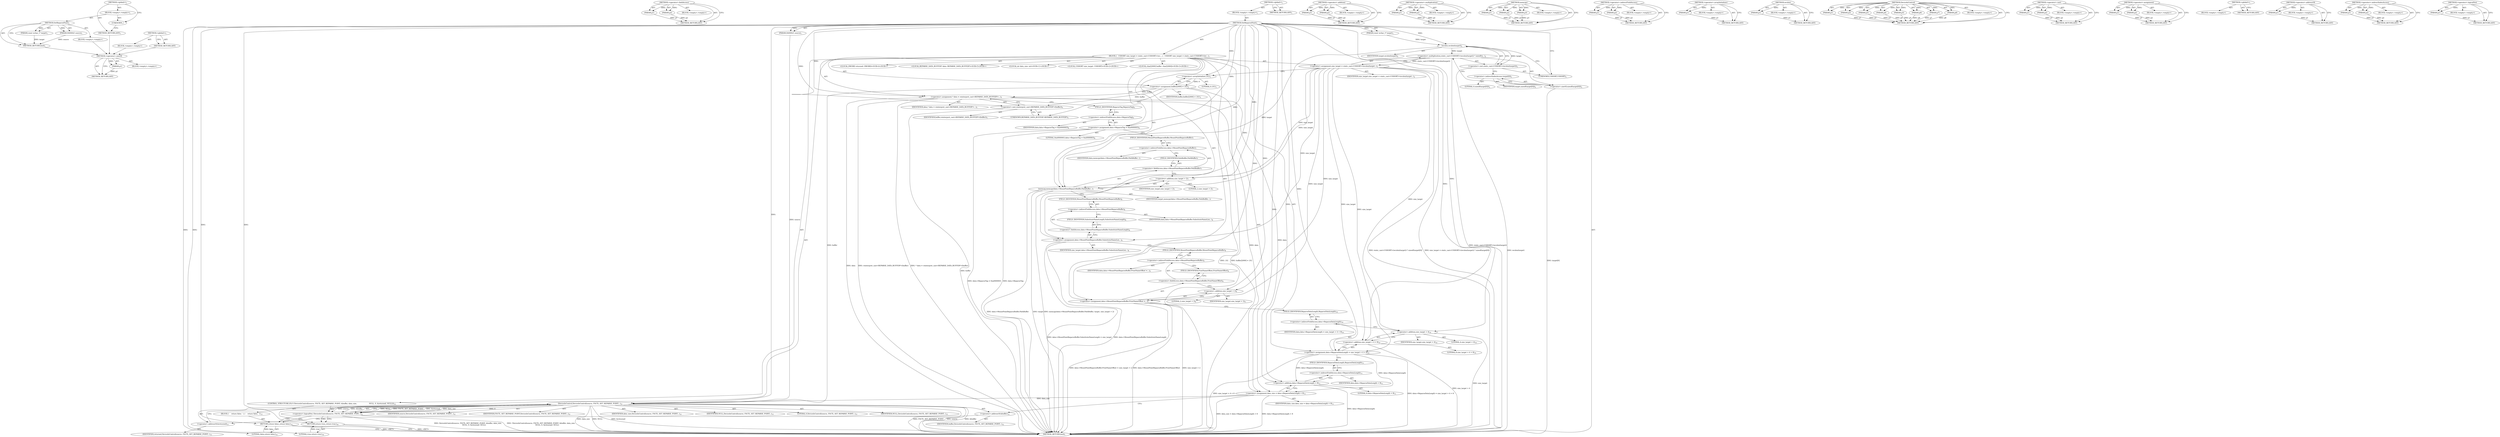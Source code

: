 digraph "&lt;global&gt;" {
vulnerable_152 [label=<(METHOD,&lt;operator&gt;.sizeOf)>];
vulnerable_153 [label=<(PARAM,p1)>];
vulnerable_154 [label=<(BLOCK,&lt;empty&gt;,&lt;empty&gt;)>];
vulnerable_155 [label=<(METHOD_RETURN,ANY)>];
vulnerable_176 [label=<(METHOD,&lt;operator&gt;.fieldAccess)>];
vulnerable_177 [label=<(PARAM,p1)>];
vulnerable_178 [label=<(PARAM,p2)>];
vulnerable_179 [label=<(BLOCK,&lt;empty&gt;,&lt;empty&gt;)>];
vulnerable_180 [label=<(METHOD_RETURN,ANY)>];
vulnerable_6 [label=<(METHOD,&lt;global&gt;)<SUB>1</SUB>>];
vulnerable_7 [label=<(BLOCK,&lt;empty&gt;,&lt;empty&gt;)<SUB>1</SUB>>];
vulnerable_8 [label=<(METHOD,SetReparsePoint)<SUB>1</SUB>>];
vulnerable_9 [label=<(PARAM,HANDLE source)<SUB>1</SUB>>];
vulnerable_10 [label=<(PARAM,const wchar_t* target)<SUB>1</SUB>>];
vulnerable_11 [label=<(BLOCK,{
  USHORT size_target = static_cast&lt;USHORT&gt;(wc...,{
  USHORT size_target = static_cast&lt;USHORT&gt;(wc...)<SUB>1</SUB>>];
vulnerable_12 [label="<(LOCAL,USHORT size_target: USHORT)<SUB>2</SUB>>"];
vulnerable_13 [label=<(&lt;operator&gt;.assignment,size_target = static_cast&lt;USHORT&gt;(wcslen(target...)<SUB>2</SUB>>];
vulnerable_14 [label=<(IDENTIFIER,size_target,size_target = static_cast&lt;USHORT&gt;(wcslen(target...)<SUB>2</SUB>>];
vulnerable_15 [label=<(&lt;operator&gt;.multiplication,static_cast&lt;USHORT&gt;(wcslen(target)) * sizeof(ta...)<SUB>2</SUB>>];
vulnerable_16 [label=<(&lt;operator&gt;.cast,static_cast&lt;USHORT&gt;(wcslen(target)))<SUB>2</SUB>>];
vulnerable_17 [label=<(UNKNOWN,USHORT,USHORT)<SUB>2</SUB>>];
vulnerable_18 [label=<(wcslen,wcslen(target))<SUB>2</SUB>>];
vulnerable_19 [label=<(IDENTIFIER,target,wcslen(target))<SUB>2</SUB>>];
vulnerable_20 [label=<(&lt;operator&gt;.sizeOf,sizeof(target[0]))<SUB>2</SUB>>];
vulnerable_21 [label=<(&lt;operator&gt;.indirectIndexAccess,target[0])<SUB>2</SUB>>];
vulnerable_22 [label=<(IDENTIFIER,target,sizeof(target[0]))<SUB>2</SUB>>];
vulnerable_23 [label=<(LITERAL,0,sizeof(target[0]))<SUB>2</SUB>>];
vulnerable_24 [label="<(LOCAL,char[2000] buffer: char[2000])<SUB>3</SUB>>"];
vulnerable_25 [label=<(&lt;operator&gt;.assignment,buffer[2000] = {0})<SUB>3</SUB>>];
vulnerable_26 [label=<(IDENTIFIER,buffer,buffer[2000] = {0})<SUB>3</SUB>>];
vulnerable_27 [label=<(&lt;operator&gt;.arrayInitializer,{0})<SUB>3</SUB>>];
vulnerable_28 [label=<(LITERAL,0,{0})<SUB>3</SUB>>];
vulnerable_29 [label="<(LOCAL,DWORD returned: DWORD)<SUB>4</SUB>>"];
vulnerable_30 [label="<(LOCAL,REPARSE_DATA_BUFFER* data: REPARSE_DATA_BUFFER*)<SUB>5</SUB>>"];
vulnerable_31 [label=<(&lt;operator&gt;.assignment,* data = reinterpret_cast&lt;REPARSE_DATA_BUFFER*&gt;...)<SUB>5</SUB>>];
vulnerable_32 [label=<(IDENTIFIER,data,* data = reinterpret_cast&lt;REPARSE_DATA_BUFFER*&gt;...)<SUB>5</SUB>>];
vulnerable_33 [label=<(&lt;operator&gt;.cast,reinterpret_cast&lt;REPARSE_DATA_BUFFER*&gt;(buffer))<SUB>5</SUB>>];
vulnerable_34 [label=<(UNKNOWN,REPARSE_DATA_BUFFER*,REPARSE_DATA_BUFFER*)<SUB>5</SUB>>];
vulnerable_35 [label=<(IDENTIFIER,buffer,reinterpret_cast&lt;REPARSE_DATA_BUFFER*&gt;(buffer))<SUB>5</SUB>>];
vulnerable_36 [label=<(&lt;operator&gt;.assignment,data-&gt;ReparseTag = 0xa0000003)<SUB>6</SUB>>];
vulnerable_37 [label=<(&lt;operator&gt;.indirectFieldAccess,data-&gt;ReparseTag)<SUB>6</SUB>>];
vulnerable_38 [label=<(IDENTIFIER,data,data-&gt;ReparseTag = 0xa0000003)<SUB>6</SUB>>];
vulnerable_39 [label=<(FIELD_IDENTIFIER,ReparseTag,ReparseTag)<SUB>6</SUB>>];
vulnerable_40 [label=<(LITERAL,0xa0000003,data-&gt;ReparseTag = 0xa0000003)<SUB>6</SUB>>];
vulnerable_41 [label=<(memcpy,memcpy(data-&gt;MountPointReparseBuffer.PathBuffer...)<SUB>7</SUB>>];
vulnerable_42 [label=<(&lt;operator&gt;.fieldAccess,data-&gt;MountPointReparseBuffer.PathBuffer)<SUB>7</SUB>>];
vulnerable_43 [label=<(&lt;operator&gt;.indirectFieldAccess,data-&gt;MountPointReparseBuffer)<SUB>7</SUB>>];
vulnerable_44 [label=<(IDENTIFIER,data,memcpy(data-&gt;MountPointReparseBuffer.PathBuffer...)<SUB>7</SUB>>];
vulnerable_45 [label=<(FIELD_IDENTIFIER,MountPointReparseBuffer,MountPointReparseBuffer)<SUB>7</SUB>>];
vulnerable_46 [label=<(FIELD_IDENTIFIER,PathBuffer,PathBuffer)<SUB>7</SUB>>];
vulnerable_47 [label=<(IDENTIFIER,target,memcpy(data-&gt;MountPointReparseBuffer.PathBuffer...)<SUB>7</SUB>>];
vulnerable_48 [label=<(&lt;operator&gt;.addition,size_target + 2)<SUB>7</SUB>>];
vulnerable_49 [label=<(IDENTIFIER,size_target,size_target + 2)<SUB>7</SUB>>];
vulnerable_50 [label=<(LITERAL,2,size_target + 2)<SUB>7</SUB>>];
vulnerable_51 [label=<(&lt;operator&gt;.assignment,data-&gt;MountPointReparseBuffer.SubstituteNameLen...)<SUB>8</SUB>>];
vulnerable_52 [label=<(&lt;operator&gt;.fieldAccess,data-&gt;MountPointReparseBuffer.SubstituteNameLength)<SUB>8</SUB>>];
vulnerable_53 [label=<(&lt;operator&gt;.indirectFieldAccess,data-&gt;MountPointReparseBuffer)<SUB>8</SUB>>];
vulnerable_54 [label=<(IDENTIFIER,data,data-&gt;MountPointReparseBuffer.SubstituteNameLen...)<SUB>8</SUB>>];
vulnerable_55 [label=<(FIELD_IDENTIFIER,MountPointReparseBuffer,MountPointReparseBuffer)<SUB>8</SUB>>];
vulnerable_56 [label=<(FIELD_IDENTIFIER,SubstituteNameLength,SubstituteNameLength)<SUB>8</SUB>>];
vulnerable_57 [label=<(IDENTIFIER,size_target,data-&gt;MountPointReparseBuffer.SubstituteNameLen...)<SUB>8</SUB>>];
vulnerable_58 [label=<(&lt;operator&gt;.assignment,data-&gt;MountPointReparseBuffer.PrintNameOffset =...)<SUB>9</SUB>>];
vulnerable_59 [label=<(&lt;operator&gt;.fieldAccess,data-&gt;MountPointReparseBuffer.PrintNameOffset)<SUB>9</SUB>>];
vulnerable_60 [label=<(&lt;operator&gt;.indirectFieldAccess,data-&gt;MountPointReparseBuffer)<SUB>9</SUB>>];
vulnerable_61 [label=<(IDENTIFIER,data,data-&gt;MountPointReparseBuffer.PrintNameOffset =...)<SUB>9</SUB>>];
vulnerable_62 [label=<(FIELD_IDENTIFIER,MountPointReparseBuffer,MountPointReparseBuffer)<SUB>9</SUB>>];
vulnerable_63 [label=<(FIELD_IDENTIFIER,PrintNameOffset,PrintNameOffset)<SUB>9</SUB>>];
vulnerable_64 [label=<(&lt;operator&gt;.addition,size_target + 2)<SUB>9</SUB>>];
vulnerable_65 [label=<(IDENTIFIER,size_target,size_target + 2)<SUB>9</SUB>>];
vulnerable_66 [label=<(LITERAL,2,size_target + 2)<SUB>9</SUB>>];
vulnerable_67 [label=<(&lt;operator&gt;.assignment,data-&gt;ReparseDataLength = size_target + 4 + 8)<SUB>10</SUB>>];
vulnerable_68 [label=<(&lt;operator&gt;.indirectFieldAccess,data-&gt;ReparseDataLength)<SUB>10</SUB>>];
vulnerable_69 [label=<(IDENTIFIER,data,data-&gt;ReparseDataLength = size_target + 4 + 8)<SUB>10</SUB>>];
vulnerable_70 [label=<(FIELD_IDENTIFIER,ReparseDataLength,ReparseDataLength)<SUB>10</SUB>>];
vulnerable_71 [label=<(&lt;operator&gt;.addition,size_target + 4 + 8)<SUB>10</SUB>>];
vulnerable_72 [label=<(&lt;operator&gt;.addition,size_target + 4)<SUB>10</SUB>>];
vulnerable_73 [label=<(IDENTIFIER,size_target,size_target + 4)<SUB>10</SUB>>];
vulnerable_74 [label=<(LITERAL,4,size_target + 4)<SUB>10</SUB>>];
vulnerable_75 [label=<(LITERAL,8,size_target + 4 + 8)<SUB>10</SUB>>];
vulnerable_76 [label="<(LOCAL,int data_size: int)<SUB>11</SUB>>"];
vulnerable_77 [label=<(&lt;operator&gt;.assignment,data_size = data-&gt;ReparseDataLength + 8)<SUB>11</SUB>>];
vulnerable_78 [label=<(IDENTIFIER,data_size,data_size = data-&gt;ReparseDataLength + 8)<SUB>11</SUB>>];
vulnerable_79 [label=<(&lt;operator&gt;.addition,data-&gt;ReparseDataLength + 8)<SUB>11</SUB>>];
vulnerable_80 [label=<(&lt;operator&gt;.indirectFieldAccess,data-&gt;ReparseDataLength)<SUB>11</SUB>>];
vulnerable_81 [label=<(IDENTIFIER,data,data-&gt;ReparseDataLength + 8)<SUB>11</SUB>>];
vulnerable_82 [label=<(FIELD_IDENTIFIER,ReparseDataLength,ReparseDataLength)<SUB>11</SUB>>];
vulnerable_83 [label=<(LITERAL,8,data-&gt;ReparseDataLength + 8)<SUB>11</SUB>>];
vulnerable_84 [label=<(CONTROL_STRUCTURE,IF,if (!DeviceIoControl(source, FSCTL_SET_REPARSE_POINT, &amp;buffer, data_size,
                       NULL, 0, &amp;returned, NULL)))<SUB>12</SUB>>];
vulnerable_85 [label=<(&lt;operator&gt;.logicalNot,!DeviceIoControl(source, FSCTL_SET_REPARSE_POIN...)<SUB>12</SUB>>];
vulnerable_86 [label=<(DeviceIoControl,DeviceIoControl(source, FSCTL_SET_REPARSE_POINT...)<SUB>12</SUB>>];
vulnerable_87 [label=<(IDENTIFIER,source,DeviceIoControl(source, FSCTL_SET_REPARSE_POINT...)<SUB>12</SUB>>];
vulnerable_88 [label=<(IDENTIFIER,FSCTL_SET_REPARSE_POINT,DeviceIoControl(source, FSCTL_SET_REPARSE_POINT...)<SUB>12</SUB>>];
vulnerable_89 [label=<(&lt;operator&gt;.addressOf,&amp;buffer)<SUB>12</SUB>>];
vulnerable_90 [label=<(IDENTIFIER,buffer,DeviceIoControl(source, FSCTL_SET_REPARSE_POINT...)<SUB>12</SUB>>];
vulnerable_91 [label=<(IDENTIFIER,data_size,DeviceIoControl(source, FSCTL_SET_REPARSE_POINT...)<SUB>12</SUB>>];
vulnerable_92 [label=<(IDENTIFIER,NULL,DeviceIoControl(source, FSCTL_SET_REPARSE_POINT...)<SUB>13</SUB>>];
vulnerable_93 [label=<(LITERAL,0,DeviceIoControl(source, FSCTL_SET_REPARSE_POINT...)<SUB>13</SUB>>];
vulnerable_94 [label=<(&lt;operator&gt;.addressOf,&amp;returned)<SUB>13</SUB>>];
vulnerable_95 [label=<(IDENTIFIER,returned,DeviceIoControl(source, FSCTL_SET_REPARSE_POINT...)<SUB>13</SUB>>];
vulnerable_96 [label=<(IDENTIFIER,NULL,DeviceIoControl(source, FSCTL_SET_REPARSE_POINT...)<SUB>13</SUB>>];
vulnerable_97 [label=<(BLOCK,{
    return false;
  },{
    return false;
  })<SUB>13</SUB>>];
vulnerable_98 [label=<(RETURN,return false;,return false;)<SUB>14</SUB>>];
vulnerable_99 [label=<(LITERAL,false,return false;)<SUB>14</SUB>>];
vulnerable_100 [label=<(RETURN,return true;,return true;)<SUB>16</SUB>>];
vulnerable_101 [label=<(LITERAL,true,return true;)<SUB>16</SUB>>];
vulnerable_102 [label=<(METHOD_RETURN,bool)<SUB>1</SUB>>];
vulnerable_104 [label=<(METHOD_RETURN,ANY)<SUB>1</SUB>>];
vulnerable_181 [label=<(METHOD,&lt;operator&gt;.addition)>];
vulnerable_182 [label=<(PARAM,p1)>];
vulnerable_183 [label=<(PARAM,p2)>];
vulnerable_184 [label=<(BLOCK,&lt;empty&gt;,&lt;empty&gt;)>];
vulnerable_185 [label=<(METHOD_RETURN,ANY)>];
vulnerable_138 [label=<(METHOD,&lt;operator&gt;.multiplication)>];
vulnerable_139 [label=<(PARAM,p1)>];
vulnerable_140 [label=<(PARAM,p2)>];
vulnerable_141 [label=<(BLOCK,&lt;empty&gt;,&lt;empty&gt;)>];
vulnerable_142 [label=<(METHOD_RETURN,ANY)>];
vulnerable_170 [label=<(METHOD,memcpy)>];
vulnerable_171 [label=<(PARAM,p1)>];
vulnerable_172 [label=<(PARAM,p2)>];
vulnerable_173 [label=<(PARAM,p3)>];
vulnerable_174 [label=<(BLOCK,&lt;empty&gt;,&lt;empty&gt;)>];
vulnerable_175 [label=<(METHOD_RETURN,ANY)>];
vulnerable_165 [label=<(METHOD,&lt;operator&gt;.indirectFieldAccess)>];
vulnerable_166 [label=<(PARAM,p1)>];
vulnerable_167 [label=<(PARAM,p2)>];
vulnerable_168 [label=<(BLOCK,&lt;empty&gt;,&lt;empty&gt;)>];
vulnerable_169 [label=<(METHOD_RETURN,ANY)>];
vulnerable_161 [label=<(METHOD,&lt;operator&gt;.arrayInitializer)>];
vulnerable_162 [label=<(PARAM,p1)>];
vulnerable_163 [label=<(BLOCK,&lt;empty&gt;,&lt;empty&gt;)>];
vulnerable_164 [label=<(METHOD_RETURN,ANY)>];
vulnerable_148 [label=<(METHOD,wcslen)>];
vulnerable_149 [label=<(PARAM,p1)>];
vulnerable_150 [label=<(BLOCK,&lt;empty&gt;,&lt;empty&gt;)>];
vulnerable_151 [label=<(METHOD_RETURN,ANY)>];
vulnerable_190 [label=<(METHOD,DeviceIoControl)>];
vulnerable_191 [label=<(PARAM,p1)>];
vulnerable_192 [label=<(PARAM,p2)>];
vulnerable_193 [label=<(PARAM,p3)>];
vulnerable_194 [label=<(PARAM,p4)>];
vulnerable_195 [label=<(PARAM,p5)>];
vulnerable_196 [label=<(PARAM,p6)>];
vulnerable_197 [label=<(PARAM,p7)>];
vulnerable_198 [label=<(PARAM,p8)>];
vulnerable_199 [label=<(BLOCK,&lt;empty&gt;,&lt;empty&gt;)>];
vulnerable_200 [label=<(METHOD_RETURN,ANY)>];
vulnerable_143 [label=<(METHOD,&lt;operator&gt;.cast)>];
vulnerable_144 [label=<(PARAM,p1)>];
vulnerable_145 [label=<(PARAM,p2)>];
vulnerable_146 [label=<(BLOCK,&lt;empty&gt;,&lt;empty&gt;)>];
vulnerable_147 [label=<(METHOD_RETURN,ANY)>];
vulnerable_133 [label=<(METHOD,&lt;operator&gt;.assignment)>];
vulnerable_134 [label=<(PARAM,p1)>];
vulnerable_135 [label=<(PARAM,p2)>];
vulnerable_136 [label=<(BLOCK,&lt;empty&gt;,&lt;empty&gt;)>];
vulnerable_137 [label=<(METHOD_RETURN,ANY)>];
vulnerable_127 [label=<(METHOD,&lt;global&gt;)<SUB>1</SUB>>];
vulnerable_128 [label=<(BLOCK,&lt;empty&gt;,&lt;empty&gt;)>];
vulnerable_129 [label=<(METHOD_RETURN,ANY)>];
vulnerable_201 [label=<(METHOD,&lt;operator&gt;.addressOf)>];
vulnerable_202 [label=<(PARAM,p1)>];
vulnerable_203 [label=<(BLOCK,&lt;empty&gt;,&lt;empty&gt;)>];
vulnerable_204 [label=<(METHOD_RETURN,ANY)>];
vulnerable_156 [label=<(METHOD,&lt;operator&gt;.indirectIndexAccess)>];
vulnerable_157 [label=<(PARAM,p1)>];
vulnerable_158 [label=<(PARAM,p2)>];
vulnerable_159 [label=<(BLOCK,&lt;empty&gt;,&lt;empty&gt;)>];
vulnerable_160 [label=<(METHOD_RETURN,ANY)>];
vulnerable_186 [label=<(METHOD,&lt;operator&gt;.logicalNot)>];
vulnerable_187 [label=<(PARAM,p1)>];
vulnerable_188 [label=<(BLOCK,&lt;empty&gt;,&lt;empty&gt;)>];
vulnerable_189 [label=<(METHOD_RETURN,ANY)>];
fixed_6 [label=<(METHOD,&lt;global&gt;)<SUB>1</SUB>>];
fixed_7 [label=<(BLOCK,&lt;empty&gt;,&lt;empty&gt;)<SUB>1</SUB>>];
fixed_8 [label=<(METHOD,SetReparsePoint)<SUB>1</SUB>>];
fixed_9 [label=<(PARAM,HANDLE source)<SUB>1</SUB>>];
fixed_10 [label=<(PARAM,const wchar_t* target)<SUB>1</SUB>>];
fixed_11 [label=<(BLOCK,&lt;empty&gt;,&lt;empty&gt;)>];
fixed_12 [label=<(METHOD_RETURN,bool)<SUB>1</SUB>>];
fixed_14 [label=<(UNKNOWN,,)>];
fixed_15 [label=<(METHOD_RETURN,ANY)<SUB>1</SUB>>];
fixed_28 [label=<(METHOD,&lt;global&gt;)<SUB>1</SUB>>];
fixed_29 [label=<(BLOCK,&lt;empty&gt;,&lt;empty&gt;)>];
fixed_30 [label=<(METHOD_RETURN,ANY)>];
vulnerable_152 -> vulnerable_153  [key=0, label="AST: "];
vulnerable_152 -> vulnerable_153  [key=1, label="DDG: "];
vulnerable_152 -> vulnerable_154  [key=0, label="AST: "];
vulnerable_152 -> vulnerable_155  [key=0, label="AST: "];
vulnerable_152 -> vulnerable_155  [key=1, label="CFG: "];
vulnerable_153 -> vulnerable_155  [key=0, label="DDG: p1"];
vulnerable_176 -> vulnerable_177  [key=0, label="AST: "];
vulnerable_176 -> vulnerable_177  [key=1, label="DDG: "];
vulnerable_176 -> vulnerable_179  [key=0, label="AST: "];
vulnerable_176 -> vulnerable_178  [key=0, label="AST: "];
vulnerable_176 -> vulnerable_178  [key=1, label="DDG: "];
vulnerable_176 -> vulnerable_180  [key=0, label="AST: "];
vulnerable_176 -> vulnerable_180  [key=1, label="CFG: "];
vulnerable_177 -> vulnerable_180  [key=0, label="DDG: p1"];
vulnerable_178 -> vulnerable_180  [key=0, label="DDG: p2"];
vulnerable_6 -> vulnerable_7  [key=0, label="AST: "];
vulnerable_6 -> vulnerable_104  [key=0, label="AST: "];
vulnerable_6 -> vulnerable_104  [key=1, label="CFG: "];
vulnerable_7 -> vulnerable_8  [key=0, label="AST: "];
vulnerable_8 -> vulnerable_9  [key=0, label="AST: "];
vulnerable_8 -> vulnerable_9  [key=1, label="DDG: "];
vulnerable_8 -> vulnerable_10  [key=0, label="AST: "];
vulnerable_8 -> vulnerable_10  [key=1, label="DDG: "];
vulnerable_8 -> vulnerable_11  [key=0, label="AST: "];
vulnerable_8 -> vulnerable_102  [key=0, label="AST: "];
vulnerable_8 -> vulnerable_17  [key=0, label="CFG: "];
vulnerable_8 -> vulnerable_31  [key=0, label="DDG: "];
vulnerable_8 -> vulnerable_36  [key=0, label="DDG: "];
vulnerable_8 -> vulnerable_51  [key=0, label="DDG: "];
vulnerable_8 -> vulnerable_58  [key=0, label="DDG: "];
vulnerable_8 -> vulnerable_67  [key=0, label="DDG: "];
vulnerable_8 -> vulnerable_77  [key=0, label="DDG: "];
vulnerable_8 -> vulnerable_100  [key=0, label="DDG: "];
vulnerable_8 -> vulnerable_41  [key=0, label="DDG: "];
vulnerable_8 -> vulnerable_101  [key=0, label="DDG: "];
vulnerable_8 -> vulnerable_27  [key=0, label="DDG: "];
vulnerable_8 -> vulnerable_33  [key=0, label="DDG: "];
vulnerable_8 -> vulnerable_48  [key=0, label="DDG: "];
vulnerable_8 -> vulnerable_64  [key=0, label="DDG: "];
vulnerable_8 -> vulnerable_71  [key=0, label="DDG: "];
vulnerable_8 -> vulnerable_79  [key=0, label="DDG: "];
vulnerable_8 -> vulnerable_98  [key=0, label="DDG: "];
vulnerable_8 -> vulnerable_72  [key=0, label="DDG: "];
vulnerable_8 -> vulnerable_86  [key=0, label="DDG: "];
vulnerable_8 -> vulnerable_99  [key=0, label="DDG: "];
vulnerable_8 -> vulnerable_18  [key=0, label="DDG: "];
vulnerable_9 -> vulnerable_86  [key=0, label="DDG: source"];
vulnerable_10 -> vulnerable_18  [key=0, label="DDG: target"];
vulnerable_11 -> vulnerable_12  [key=0, label="AST: "];
vulnerable_11 -> vulnerable_13  [key=0, label="AST: "];
vulnerable_11 -> vulnerable_24  [key=0, label="AST: "];
vulnerable_11 -> vulnerable_25  [key=0, label="AST: "];
vulnerable_11 -> vulnerable_29  [key=0, label="AST: "];
vulnerable_11 -> vulnerable_30  [key=0, label="AST: "];
vulnerable_11 -> vulnerable_31  [key=0, label="AST: "];
vulnerable_11 -> vulnerable_36  [key=0, label="AST: "];
vulnerable_11 -> vulnerable_41  [key=0, label="AST: "];
vulnerable_11 -> vulnerable_51  [key=0, label="AST: "];
vulnerable_11 -> vulnerable_58  [key=0, label="AST: "];
vulnerable_11 -> vulnerable_67  [key=0, label="AST: "];
vulnerable_11 -> vulnerable_76  [key=0, label="AST: "];
vulnerable_11 -> vulnerable_77  [key=0, label="AST: "];
vulnerable_11 -> vulnerable_84  [key=0, label="AST: "];
vulnerable_11 -> vulnerable_100  [key=0, label="AST: "];
vulnerable_13 -> vulnerable_14  [key=0, label="AST: "];
vulnerable_13 -> vulnerable_15  [key=0, label="AST: "];
vulnerable_13 -> vulnerable_27  [key=0, label="CFG: "];
vulnerable_13 -> vulnerable_102  [key=0, label="DDG: static_cast&lt;USHORT&gt;(wcslen(target)) * sizeof(target[0])"];
vulnerable_13 -> vulnerable_102  [key=1, label="DDG: size_target = static_cast&lt;USHORT&gt;(wcslen(target)) * sizeof(target[0])"];
vulnerable_13 -> vulnerable_51  [key=0, label="DDG: size_target"];
vulnerable_13 -> vulnerable_58  [key=0, label="DDG: size_target"];
vulnerable_13 -> vulnerable_67  [key=0, label="DDG: size_target"];
vulnerable_13 -> vulnerable_41  [key=0, label="DDG: size_target"];
vulnerable_13 -> vulnerable_48  [key=0, label="DDG: size_target"];
vulnerable_13 -> vulnerable_64  [key=0, label="DDG: size_target"];
vulnerable_13 -> vulnerable_71  [key=0, label="DDG: size_target"];
vulnerable_13 -> vulnerable_72  [key=0, label="DDG: size_target"];
vulnerable_15 -> vulnerable_16  [key=0, label="AST: "];
vulnerable_15 -> vulnerable_20  [key=0, label="AST: "];
vulnerable_15 -> vulnerable_13  [key=0, label="CFG: "];
vulnerable_15 -> vulnerable_13  [key=1, label="DDG: static_cast&lt;USHORT&gt;(wcslen(target))"];
vulnerable_15 -> vulnerable_102  [key=0, label="DDG: static_cast&lt;USHORT&gt;(wcslen(target))"];
vulnerable_16 -> vulnerable_17  [key=0, label="AST: "];
vulnerable_16 -> vulnerable_18  [key=0, label="AST: "];
vulnerable_16 -> vulnerable_21  [key=0, label="CFG: "];
vulnerable_16 -> vulnerable_102  [key=0, label="DDG: wcslen(target)"];
vulnerable_17 -> vulnerable_18  [key=0, label="CFG: "];
vulnerable_18 -> vulnerable_19  [key=0, label="AST: "];
vulnerable_18 -> vulnerable_16  [key=0, label="CFG: "];
vulnerable_18 -> vulnerable_16  [key=1, label="DDG: target"];
vulnerable_18 -> vulnerable_41  [key=0, label="DDG: target"];
vulnerable_18 -> vulnerable_15  [key=0, label="DDG: target"];
vulnerable_20 -> vulnerable_21  [key=0, label="AST: "];
vulnerable_20 -> vulnerable_15  [key=0, label="CFG: "];
vulnerable_20 -> vulnerable_102  [key=0, label="DDG: target[0]"];
vulnerable_21 -> vulnerable_22  [key=0, label="AST: "];
vulnerable_21 -> vulnerable_23  [key=0, label="AST: "];
vulnerable_21 -> vulnerable_20  [key=0, label="CFG: "];
vulnerable_25 -> vulnerable_26  [key=0, label="AST: "];
vulnerable_25 -> vulnerable_27  [key=0, label="AST: "];
vulnerable_25 -> vulnerable_34  [key=0, label="CFG: "];
vulnerable_25 -> vulnerable_102  [key=0, label="DDG: {0}"];
vulnerable_25 -> vulnerable_102  [key=1, label="DDG: buffer[2000] = {0}"];
vulnerable_25 -> vulnerable_31  [key=0, label="DDG: buffer"];
vulnerable_25 -> vulnerable_33  [key=0, label="DDG: buffer"];
vulnerable_25 -> vulnerable_86  [key=0, label="DDG: buffer"];
vulnerable_27 -> vulnerable_28  [key=0, label="AST: "];
vulnerable_27 -> vulnerable_25  [key=0, label="CFG: "];
vulnerable_27 -> vulnerable_25  [key=1, label="DDG: 0"];
vulnerable_31 -> vulnerable_32  [key=0, label="AST: "];
vulnerable_31 -> vulnerable_33  [key=0, label="AST: "];
vulnerable_31 -> vulnerable_39  [key=0, label="CFG: "];
vulnerable_31 -> vulnerable_102  [key=0, label="DDG: data"];
vulnerable_31 -> vulnerable_102  [key=1, label="DDG: reinterpret_cast&lt;REPARSE_DATA_BUFFER*&gt;(buffer)"];
vulnerable_31 -> vulnerable_102  [key=2, label="DDG: * data = reinterpret_cast&lt;REPARSE_DATA_BUFFER*&gt;(buffer)"];
vulnerable_31 -> vulnerable_77  [key=0, label="DDG: data"];
vulnerable_31 -> vulnerable_79  [key=0, label="DDG: data"];
vulnerable_33 -> vulnerable_34  [key=0, label="AST: "];
vulnerable_33 -> vulnerable_35  [key=0, label="AST: "];
vulnerable_33 -> vulnerable_31  [key=0, label="CFG: "];
vulnerable_33 -> vulnerable_102  [key=0, label="DDG: buffer"];
vulnerable_34 -> vulnerable_33  [key=0, label="CFG: "];
vulnerable_36 -> vulnerable_37  [key=0, label="AST: "];
vulnerable_36 -> vulnerable_40  [key=0, label="AST: "];
vulnerable_36 -> vulnerable_45  [key=0, label="CFG: "];
vulnerable_36 -> vulnerable_102  [key=0, label="DDG: data-&gt;ReparseTag"];
vulnerable_36 -> vulnerable_102  [key=1, label="DDG: data-&gt;ReparseTag = 0xa0000003"];
vulnerable_37 -> vulnerable_38  [key=0, label="AST: "];
vulnerable_37 -> vulnerable_39  [key=0, label="AST: "];
vulnerable_37 -> vulnerable_36  [key=0, label="CFG: "];
vulnerable_39 -> vulnerable_37  [key=0, label="CFG: "];
vulnerable_41 -> vulnerable_42  [key=0, label="AST: "];
vulnerable_41 -> vulnerable_47  [key=0, label="AST: "];
vulnerable_41 -> vulnerable_48  [key=0, label="AST: "];
vulnerable_41 -> vulnerable_55  [key=0, label="CFG: "];
vulnerable_41 -> vulnerable_102  [key=0, label="DDG: data-&gt;MountPointReparseBuffer.PathBuffer"];
vulnerable_41 -> vulnerable_102  [key=1, label="DDG: target"];
vulnerable_41 -> vulnerable_102  [key=2, label="DDG: memcpy(data-&gt;MountPointReparseBuffer.PathBuffer, target, size_target + 2)"];
vulnerable_42 -> vulnerable_43  [key=0, label="AST: "];
vulnerable_42 -> vulnerable_46  [key=0, label="AST: "];
vulnerable_42 -> vulnerable_48  [key=0, label="CFG: "];
vulnerable_43 -> vulnerable_44  [key=0, label="AST: "];
vulnerable_43 -> vulnerable_45  [key=0, label="AST: "];
vulnerable_43 -> vulnerable_46  [key=0, label="CFG: "];
vulnerable_45 -> vulnerable_43  [key=0, label="CFG: "];
vulnerable_46 -> vulnerable_42  [key=0, label="CFG: "];
vulnerable_48 -> vulnerable_49  [key=0, label="AST: "];
vulnerable_48 -> vulnerable_50  [key=0, label="AST: "];
vulnerable_48 -> vulnerable_41  [key=0, label="CFG: "];
vulnerable_51 -> vulnerable_52  [key=0, label="AST: "];
vulnerable_51 -> vulnerable_57  [key=0, label="AST: "];
vulnerable_51 -> vulnerable_62  [key=0, label="CFG: "];
vulnerable_51 -> vulnerable_102  [key=0, label="DDG: data-&gt;MountPointReparseBuffer.SubstituteNameLength"];
vulnerable_51 -> vulnerable_102  [key=1, label="DDG: data-&gt;MountPointReparseBuffer.SubstituteNameLength = size_target"];
vulnerable_52 -> vulnerable_53  [key=0, label="AST: "];
vulnerable_52 -> vulnerable_56  [key=0, label="AST: "];
vulnerable_52 -> vulnerable_51  [key=0, label="CFG: "];
vulnerable_53 -> vulnerable_54  [key=0, label="AST: "];
vulnerable_53 -> vulnerable_55  [key=0, label="AST: "];
vulnerable_53 -> vulnerable_56  [key=0, label="CFG: "];
vulnerable_55 -> vulnerable_53  [key=0, label="CFG: "];
vulnerable_56 -> vulnerable_52  [key=0, label="CFG: "];
vulnerable_58 -> vulnerable_59  [key=0, label="AST: "];
vulnerable_58 -> vulnerable_64  [key=0, label="AST: "];
vulnerable_58 -> vulnerable_70  [key=0, label="CFG: "];
vulnerable_58 -> vulnerable_102  [key=0, label="DDG: data-&gt;MountPointReparseBuffer.PrintNameOffset"];
vulnerable_58 -> vulnerable_102  [key=1, label="DDG: size_target + 2"];
vulnerable_58 -> vulnerable_102  [key=2, label="DDG: data-&gt;MountPointReparseBuffer.PrintNameOffset = size_target + 2"];
vulnerable_59 -> vulnerable_60  [key=0, label="AST: "];
vulnerable_59 -> vulnerable_63  [key=0, label="AST: "];
vulnerable_59 -> vulnerable_64  [key=0, label="CFG: "];
vulnerable_60 -> vulnerable_61  [key=0, label="AST: "];
vulnerable_60 -> vulnerable_62  [key=0, label="AST: "];
vulnerable_60 -> vulnerable_63  [key=0, label="CFG: "];
vulnerable_62 -> vulnerable_60  [key=0, label="CFG: "];
vulnerable_63 -> vulnerable_59  [key=0, label="CFG: "];
vulnerable_64 -> vulnerable_65  [key=0, label="AST: "];
vulnerable_64 -> vulnerable_66  [key=0, label="AST: "];
vulnerable_64 -> vulnerable_58  [key=0, label="CFG: "];
vulnerable_67 -> vulnerable_68  [key=0, label="AST: "];
vulnerable_67 -> vulnerable_71  [key=0, label="AST: "];
vulnerable_67 -> vulnerable_82  [key=0, label="CFG: "];
vulnerable_67 -> vulnerable_102  [key=0, label="DDG: size_target + 4 + 8"];
vulnerable_67 -> vulnerable_102  [key=1, label="DDG: data-&gt;ReparseDataLength = size_target + 4 + 8"];
vulnerable_67 -> vulnerable_77  [key=0, label="DDG: data-&gt;ReparseDataLength"];
vulnerable_67 -> vulnerable_79  [key=0, label="DDG: data-&gt;ReparseDataLength"];
vulnerable_68 -> vulnerable_69  [key=0, label="AST: "];
vulnerable_68 -> vulnerable_70  [key=0, label="AST: "];
vulnerable_68 -> vulnerable_72  [key=0, label="CFG: "];
vulnerable_70 -> vulnerable_68  [key=0, label="CFG: "];
vulnerable_71 -> vulnerable_72  [key=0, label="AST: "];
vulnerable_71 -> vulnerable_75  [key=0, label="AST: "];
vulnerable_71 -> vulnerable_67  [key=0, label="CFG: "];
vulnerable_71 -> vulnerable_102  [key=0, label="DDG: size_target + 4"];
vulnerable_72 -> vulnerable_73  [key=0, label="AST: "];
vulnerable_72 -> vulnerable_74  [key=0, label="AST: "];
vulnerable_72 -> vulnerable_71  [key=0, label="CFG: "];
vulnerable_72 -> vulnerable_102  [key=0, label="DDG: size_target"];
vulnerable_77 -> vulnerable_78  [key=0, label="AST: "];
vulnerable_77 -> vulnerable_79  [key=0, label="AST: "];
vulnerable_77 -> vulnerable_89  [key=0, label="CFG: "];
vulnerable_77 -> vulnerable_102  [key=0, label="DDG: data-&gt;ReparseDataLength + 8"];
vulnerable_77 -> vulnerable_102  [key=1, label="DDG: data_size = data-&gt;ReparseDataLength + 8"];
vulnerable_77 -> vulnerable_86  [key=0, label="DDG: data_size"];
vulnerable_79 -> vulnerable_80  [key=0, label="AST: "];
vulnerable_79 -> vulnerable_83  [key=0, label="AST: "];
vulnerable_79 -> vulnerable_77  [key=0, label="CFG: "];
vulnerable_79 -> vulnerable_102  [key=0, label="DDG: data-&gt;ReparseDataLength"];
vulnerable_80 -> vulnerable_81  [key=0, label="AST: "];
vulnerable_80 -> vulnerable_82  [key=0, label="AST: "];
vulnerable_80 -> vulnerable_79  [key=0, label="CFG: "];
vulnerable_82 -> vulnerable_80  [key=0, label="CFG: "];
vulnerable_84 -> vulnerable_85  [key=0, label="AST: "];
vulnerable_84 -> vulnerable_97  [key=0, label="AST: "];
vulnerable_85 -> vulnerable_86  [key=0, label="AST: "];
vulnerable_85 -> vulnerable_98  [key=0, label="CFG: "];
vulnerable_85 -> vulnerable_98  [key=1, label="CDG: "];
vulnerable_85 -> vulnerable_100  [key=0, label="CFG: "];
vulnerable_85 -> vulnerable_100  [key=1, label="CDG: "];
vulnerable_85 -> vulnerable_102  [key=0, label="DDG: DeviceIoControl(source, FSCTL_SET_REPARSE_POINT, &amp;buffer, data_size,
                       NULL, 0, &amp;returned, NULL)"];
vulnerable_85 -> vulnerable_102  [key=1, label="DDG: !DeviceIoControl(source, FSCTL_SET_REPARSE_POINT, &amp;buffer, data_size,
                       NULL, 0, &amp;returned, NULL)"];
vulnerable_86 -> vulnerable_87  [key=0, label="AST: "];
vulnerable_86 -> vulnerable_88  [key=0, label="AST: "];
vulnerable_86 -> vulnerable_89  [key=0, label="AST: "];
vulnerable_86 -> vulnerable_91  [key=0, label="AST: "];
vulnerable_86 -> vulnerable_92  [key=0, label="AST: "];
vulnerable_86 -> vulnerable_93  [key=0, label="AST: "];
vulnerable_86 -> vulnerable_94  [key=0, label="AST: "];
vulnerable_86 -> vulnerable_96  [key=0, label="AST: "];
vulnerable_86 -> vulnerable_85  [key=0, label="CFG: "];
vulnerable_86 -> vulnerable_85  [key=1, label="DDG: NULL"];
vulnerable_86 -> vulnerable_85  [key=2, label="DDG: FSCTL_SET_REPARSE_POINT"];
vulnerable_86 -> vulnerable_85  [key=3, label="DDG: &amp;returned"];
vulnerable_86 -> vulnerable_85  [key=4, label="DDG: data_size"];
vulnerable_86 -> vulnerable_85  [key=5, label="DDG: 0"];
vulnerable_86 -> vulnerable_85  [key=6, label="DDG: source"];
vulnerable_86 -> vulnerable_85  [key=7, label="DDG: &amp;buffer"];
vulnerable_86 -> vulnerable_102  [key=0, label="DDG: source"];
vulnerable_86 -> vulnerable_102  [key=1, label="DDG: &amp;buffer"];
vulnerable_86 -> vulnerable_102  [key=2, label="DDG: data_size"];
vulnerable_86 -> vulnerable_102  [key=3, label="DDG: NULL"];
vulnerable_86 -> vulnerable_102  [key=4, label="DDG: &amp;returned"];
vulnerable_86 -> vulnerable_102  [key=5, label="DDG: FSCTL_SET_REPARSE_POINT"];
vulnerable_89 -> vulnerable_90  [key=0, label="AST: "];
vulnerable_89 -> vulnerable_94  [key=0, label="CFG: "];
vulnerable_94 -> vulnerable_95  [key=0, label="AST: "];
vulnerable_94 -> vulnerable_86  [key=0, label="CFG: "];
vulnerable_97 -> vulnerable_98  [key=0, label="AST: "];
vulnerable_98 -> vulnerable_99  [key=0, label="AST: "];
vulnerable_98 -> vulnerable_102  [key=0, label="CFG: "];
vulnerable_98 -> vulnerable_102  [key=1, label="DDG: &lt;RET&gt;"];
vulnerable_99 -> vulnerable_98  [key=0, label="DDG: false"];
vulnerable_100 -> vulnerable_101  [key=0, label="AST: "];
vulnerable_100 -> vulnerable_102  [key=0, label="CFG: "];
vulnerable_100 -> vulnerable_102  [key=1, label="DDG: &lt;RET&gt;"];
vulnerable_101 -> vulnerable_100  [key=0, label="DDG: true"];
vulnerable_181 -> vulnerable_182  [key=0, label="AST: "];
vulnerable_181 -> vulnerable_182  [key=1, label="DDG: "];
vulnerable_181 -> vulnerable_184  [key=0, label="AST: "];
vulnerable_181 -> vulnerable_183  [key=0, label="AST: "];
vulnerable_181 -> vulnerable_183  [key=1, label="DDG: "];
vulnerable_181 -> vulnerable_185  [key=0, label="AST: "];
vulnerable_181 -> vulnerable_185  [key=1, label="CFG: "];
vulnerable_182 -> vulnerable_185  [key=0, label="DDG: p1"];
vulnerable_183 -> vulnerable_185  [key=0, label="DDG: p2"];
vulnerable_138 -> vulnerable_139  [key=0, label="AST: "];
vulnerable_138 -> vulnerable_139  [key=1, label="DDG: "];
vulnerable_138 -> vulnerable_141  [key=0, label="AST: "];
vulnerable_138 -> vulnerable_140  [key=0, label="AST: "];
vulnerable_138 -> vulnerable_140  [key=1, label="DDG: "];
vulnerable_138 -> vulnerable_142  [key=0, label="AST: "];
vulnerable_138 -> vulnerable_142  [key=1, label="CFG: "];
vulnerable_139 -> vulnerable_142  [key=0, label="DDG: p1"];
vulnerable_140 -> vulnerable_142  [key=0, label="DDG: p2"];
vulnerable_170 -> vulnerable_171  [key=0, label="AST: "];
vulnerable_170 -> vulnerable_171  [key=1, label="DDG: "];
vulnerable_170 -> vulnerable_174  [key=0, label="AST: "];
vulnerable_170 -> vulnerable_172  [key=0, label="AST: "];
vulnerable_170 -> vulnerable_172  [key=1, label="DDG: "];
vulnerable_170 -> vulnerable_175  [key=0, label="AST: "];
vulnerable_170 -> vulnerable_175  [key=1, label="CFG: "];
vulnerable_170 -> vulnerable_173  [key=0, label="AST: "];
vulnerable_170 -> vulnerable_173  [key=1, label="DDG: "];
vulnerable_171 -> vulnerable_175  [key=0, label="DDG: p1"];
vulnerable_172 -> vulnerable_175  [key=0, label="DDG: p2"];
vulnerable_173 -> vulnerable_175  [key=0, label="DDG: p3"];
vulnerable_165 -> vulnerable_166  [key=0, label="AST: "];
vulnerable_165 -> vulnerable_166  [key=1, label="DDG: "];
vulnerable_165 -> vulnerable_168  [key=0, label="AST: "];
vulnerable_165 -> vulnerable_167  [key=0, label="AST: "];
vulnerable_165 -> vulnerable_167  [key=1, label="DDG: "];
vulnerable_165 -> vulnerable_169  [key=0, label="AST: "];
vulnerable_165 -> vulnerable_169  [key=1, label="CFG: "];
vulnerable_166 -> vulnerable_169  [key=0, label="DDG: p1"];
vulnerable_167 -> vulnerable_169  [key=0, label="DDG: p2"];
vulnerable_161 -> vulnerable_162  [key=0, label="AST: "];
vulnerable_161 -> vulnerable_162  [key=1, label="DDG: "];
vulnerable_161 -> vulnerable_163  [key=0, label="AST: "];
vulnerable_161 -> vulnerable_164  [key=0, label="AST: "];
vulnerable_161 -> vulnerable_164  [key=1, label="CFG: "];
vulnerable_162 -> vulnerable_164  [key=0, label="DDG: p1"];
vulnerable_148 -> vulnerable_149  [key=0, label="AST: "];
vulnerable_148 -> vulnerable_149  [key=1, label="DDG: "];
vulnerable_148 -> vulnerable_150  [key=0, label="AST: "];
vulnerable_148 -> vulnerable_151  [key=0, label="AST: "];
vulnerable_148 -> vulnerable_151  [key=1, label="CFG: "];
vulnerable_149 -> vulnerable_151  [key=0, label="DDG: p1"];
vulnerable_190 -> vulnerable_191  [key=0, label="AST: "];
vulnerable_190 -> vulnerable_191  [key=1, label="DDG: "];
vulnerable_190 -> vulnerable_199  [key=0, label="AST: "];
vulnerable_190 -> vulnerable_192  [key=0, label="AST: "];
vulnerable_190 -> vulnerable_192  [key=1, label="DDG: "];
vulnerable_190 -> vulnerable_200  [key=0, label="AST: "];
vulnerable_190 -> vulnerable_200  [key=1, label="CFG: "];
vulnerable_190 -> vulnerable_193  [key=0, label="AST: "];
vulnerable_190 -> vulnerable_193  [key=1, label="DDG: "];
vulnerable_190 -> vulnerable_194  [key=0, label="AST: "];
vulnerable_190 -> vulnerable_194  [key=1, label="DDG: "];
vulnerable_190 -> vulnerable_195  [key=0, label="AST: "];
vulnerable_190 -> vulnerable_195  [key=1, label="DDG: "];
vulnerable_190 -> vulnerable_196  [key=0, label="AST: "];
vulnerable_190 -> vulnerable_196  [key=1, label="DDG: "];
vulnerable_190 -> vulnerable_197  [key=0, label="AST: "];
vulnerable_190 -> vulnerable_197  [key=1, label="DDG: "];
vulnerable_190 -> vulnerable_198  [key=0, label="AST: "];
vulnerable_190 -> vulnerable_198  [key=1, label="DDG: "];
vulnerable_191 -> vulnerable_200  [key=0, label="DDG: p1"];
vulnerable_192 -> vulnerable_200  [key=0, label="DDG: p2"];
vulnerable_193 -> vulnerable_200  [key=0, label="DDG: p3"];
vulnerable_194 -> vulnerable_200  [key=0, label="DDG: p4"];
vulnerable_195 -> vulnerable_200  [key=0, label="DDG: p5"];
vulnerable_196 -> vulnerable_200  [key=0, label="DDG: p6"];
vulnerable_197 -> vulnerable_200  [key=0, label="DDG: p7"];
vulnerable_198 -> vulnerable_200  [key=0, label="DDG: p8"];
vulnerable_143 -> vulnerable_144  [key=0, label="AST: "];
vulnerable_143 -> vulnerable_144  [key=1, label="DDG: "];
vulnerable_143 -> vulnerable_146  [key=0, label="AST: "];
vulnerable_143 -> vulnerable_145  [key=0, label="AST: "];
vulnerable_143 -> vulnerable_145  [key=1, label="DDG: "];
vulnerable_143 -> vulnerable_147  [key=0, label="AST: "];
vulnerable_143 -> vulnerable_147  [key=1, label="CFG: "];
vulnerable_144 -> vulnerable_147  [key=0, label="DDG: p1"];
vulnerable_145 -> vulnerable_147  [key=0, label="DDG: p2"];
vulnerable_133 -> vulnerable_134  [key=0, label="AST: "];
vulnerable_133 -> vulnerable_134  [key=1, label="DDG: "];
vulnerable_133 -> vulnerable_136  [key=0, label="AST: "];
vulnerable_133 -> vulnerable_135  [key=0, label="AST: "];
vulnerable_133 -> vulnerable_135  [key=1, label="DDG: "];
vulnerable_133 -> vulnerable_137  [key=0, label="AST: "];
vulnerable_133 -> vulnerable_137  [key=1, label="CFG: "];
vulnerable_134 -> vulnerable_137  [key=0, label="DDG: p1"];
vulnerable_135 -> vulnerable_137  [key=0, label="DDG: p2"];
vulnerable_127 -> vulnerable_128  [key=0, label="AST: "];
vulnerable_127 -> vulnerable_129  [key=0, label="AST: "];
vulnerable_127 -> vulnerable_129  [key=1, label="CFG: "];
vulnerable_201 -> vulnerable_202  [key=0, label="AST: "];
vulnerable_201 -> vulnerable_202  [key=1, label="DDG: "];
vulnerable_201 -> vulnerable_203  [key=0, label="AST: "];
vulnerable_201 -> vulnerable_204  [key=0, label="AST: "];
vulnerable_201 -> vulnerable_204  [key=1, label="CFG: "];
vulnerable_202 -> vulnerable_204  [key=0, label="DDG: p1"];
vulnerable_156 -> vulnerable_157  [key=0, label="AST: "];
vulnerable_156 -> vulnerable_157  [key=1, label="DDG: "];
vulnerable_156 -> vulnerable_159  [key=0, label="AST: "];
vulnerable_156 -> vulnerable_158  [key=0, label="AST: "];
vulnerable_156 -> vulnerable_158  [key=1, label="DDG: "];
vulnerable_156 -> vulnerable_160  [key=0, label="AST: "];
vulnerable_156 -> vulnerable_160  [key=1, label="CFG: "];
vulnerable_157 -> vulnerable_160  [key=0, label="DDG: p1"];
vulnerable_158 -> vulnerable_160  [key=0, label="DDG: p2"];
vulnerable_186 -> vulnerable_187  [key=0, label="AST: "];
vulnerable_186 -> vulnerable_187  [key=1, label="DDG: "];
vulnerable_186 -> vulnerable_188  [key=0, label="AST: "];
vulnerable_186 -> vulnerable_189  [key=0, label="AST: "];
vulnerable_186 -> vulnerable_189  [key=1, label="CFG: "];
vulnerable_187 -> vulnerable_189  [key=0, label="DDG: p1"];
fixed_6 -> fixed_7  [key=0, label="AST: "];
fixed_6 -> fixed_15  [key=0, label="AST: "];
fixed_6 -> fixed_14  [key=0, label="CFG: "];
fixed_7 -> fixed_8  [key=0, label="AST: "];
fixed_7 -> fixed_14  [key=0, label="AST: "];
fixed_8 -> fixed_9  [key=0, label="AST: "];
fixed_8 -> fixed_9  [key=1, label="DDG: "];
fixed_8 -> fixed_10  [key=0, label="AST: "];
fixed_8 -> fixed_10  [key=1, label="DDG: "];
fixed_8 -> fixed_11  [key=0, label="AST: "];
fixed_8 -> fixed_12  [key=0, label="AST: "];
fixed_8 -> fixed_12  [key=1, label="CFG: "];
fixed_9 -> fixed_12  [key=0, label="DDG: source"];
fixed_10 -> fixed_12  [key=0, label="DDG: target"];
fixed_11 -> vulnerable_152  [key=0];
fixed_12 -> vulnerable_152  [key=0];
fixed_14 -> fixed_15  [key=0, label="CFG: "];
fixed_15 -> vulnerable_152  [key=0];
fixed_28 -> fixed_29  [key=0, label="AST: "];
fixed_28 -> fixed_30  [key=0, label="AST: "];
fixed_28 -> fixed_30  [key=1, label="CFG: "];
fixed_29 -> vulnerable_152  [key=0];
fixed_30 -> vulnerable_152  [key=0];
}
